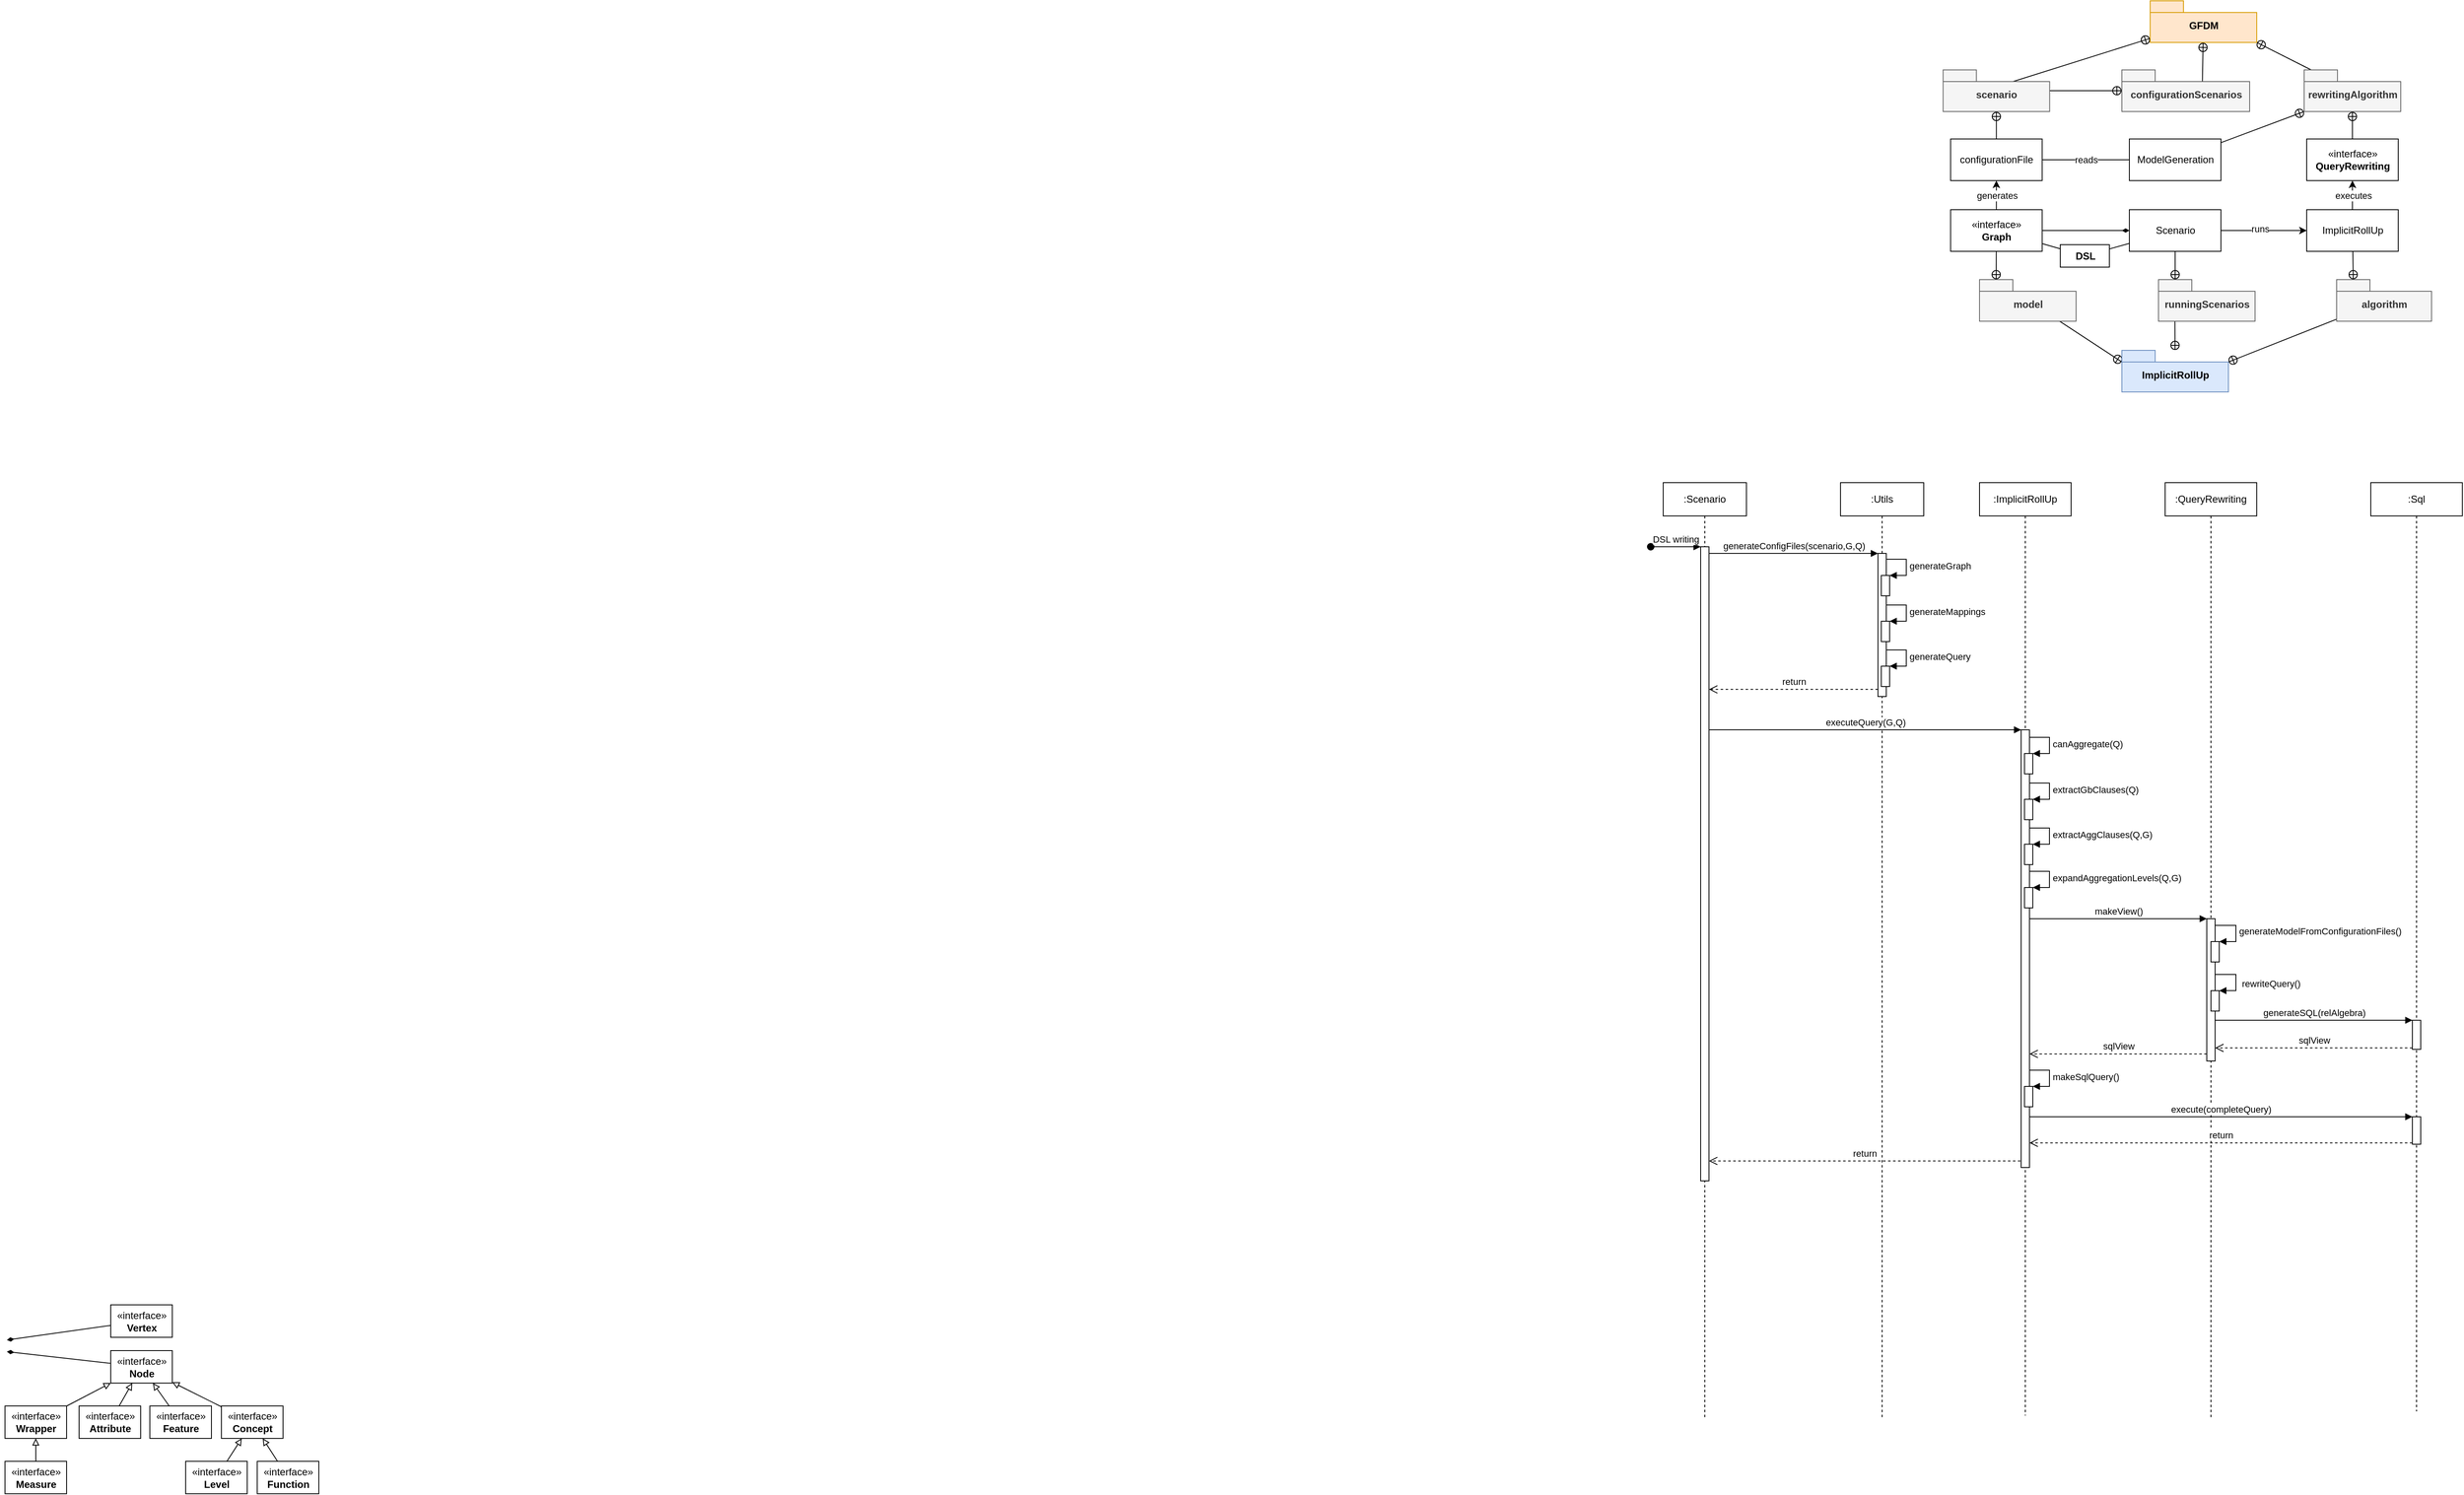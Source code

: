 <mxfile version="13.7.3" type="device"><diagram id="baUi0gjanKfdLmLa1Wta" name="Pagina-1"><mxGraphModel dx="-2018" dy="274" grid="0" gridSize="10" guides="1" tooltips="1" connect="1" arrows="1" fold="1" page="0" pageScale="1" pageWidth="827" pageHeight="1169" math="0" shadow="0"><root><mxCell id="0"/><mxCell id="1" parent="0"/><mxCell id="J_fPzxyS1GvLYUE1nrIu-2" value=":Scenario" style="shape=umlLifeline;perimeter=lifelinePerimeter;whiteSpace=wrap;html=1;container=1;collapsible=0;recursiveResize=0;outlineConnect=0;" parent="1" vertex="1"><mxGeometry x="4470" y="962" width="100" height="1124" as="geometry"/></mxCell><mxCell id="J_fPzxyS1GvLYUE1nrIu-3" value="" style="html=1;points=[];perimeter=orthogonalPerimeter;" parent="J_fPzxyS1GvLYUE1nrIu-2" vertex="1"><mxGeometry x="45" y="77" width="10" height="762" as="geometry"/></mxCell><mxCell id="J_fPzxyS1GvLYUE1nrIu-4" value="DSL writing" style="html=1;verticalAlign=bottom;startArrow=oval;endArrow=block;startSize=8;" parent="J_fPzxyS1GvLYUE1nrIu-2" target="J_fPzxyS1GvLYUE1nrIu-3" edge="1"><mxGeometry relative="1" as="geometry"><mxPoint x="-15" y="77" as="sourcePoint"/></mxGeometry></mxCell><mxCell id="J_fPzxyS1GvLYUE1nrIu-5" value=":Utils" style="shape=umlLifeline;perimeter=lifelinePerimeter;whiteSpace=wrap;html=1;container=1;collapsible=0;recursiveResize=0;outlineConnect=0;" parent="1" vertex="1"><mxGeometry x="4683" y="962" width="100" height="1126" as="geometry"/></mxCell><mxCell id="J_fPzxyS1GvLYUE1nrIu-10" value="" style="html=1;points=[];perimeter=orthogonalPerimeter;" parent="J_fPzxyS1GvLYUE1nrIu-5" vertex="1"><mxGeometry x="45" y="85" width="10" height="172" as="geometry"/></mxCell><mxCell id="J_fPzxyS1GvLYUE1nrIu-13" value="" style="html=1;points=[];perimeter=orthogonalPerimeter;" parent="J_fPzxyS1GvLYUE1nrIu-5" vertex="1"><mxGeometry x="49" y="111.5" width="10" height="24.5" as="geometry"/></mxCell><mxCell id="J_fPzxyS1GvLYUE1nrIu-14" value="generateGraph" style="edgeStyle=orthogonalEdgeStyle;html=1;align=left;spacingLeft=2;endArrow=block;rounded=0;entryX=1;entryY=0;" parent="J_fPzxyS1GvLYUE1nrIu-5" target="J_fPzxyS1GvLYUE1nrIu-13" edge="1"><mxGeometry relative="1" as="geometry"><mxPoint x="55" y="92" as="sourcePoint"/><Array as="points"><mxPoint x="79" y="92"/><mxPoint x="79" y="112"/></Array></mxGeometry></mxCell><mxCell id="J_fPzxyS1GvLYUE1nrIu-17" value="" style="html=1;points=[];perimeter=orthogonalPerimeter;" parent="J_fPzxyS1GvLYUE1nrIu-5" vertex="1"><mxGeometry x="49" y="166.5" width="10" height="24.5" as="geometry"/></mxCell><mxCell id="J_fPzxyS1GvLYUE1nrIu-18" value="generateMappings" style="edgeStyle=orthogonalEdgeStyle;html=1;align=left;spacingLeft=2;endArrow=block;rounded=0;entryX=1;entryY=0;" parent="J_fPzxyS1GvLYUE1nrIu-5" target="J_fPzxyS1GvLYUE1nrIu-17" edge="1"><mxGeometry relative="1" as="geometry"><mxPoint x="55" y="147" as="sourcePoint"/><Array as="points"><mxPoint x="79" y="147"/><mxPoint x="79" y="167"/></Array></mxGeometry></mxCell><mxCell id="J_fPzxyS1GvLYUE1nrIu-19" value="" style="html=1;points=[];perimeter=orthogonalPerimeter;" parent="J_fPzxyS1GvLYUE1nrIu-5" vertex="1"><mxGeometry x="49" y="220.5" width="10" height="24.5" as="geometry"/></mxCell><mxCell id="J_fPzxyS1GvLYUE1nrIu-20" value="generateQuery" style="edgeStyle=orthogonalEdgeStyle;html=1;align=left;spacingLeft=2;endArrow=block;rounded=0;entryX=1;entryY=0;" parent="J_fPzxyS1GvLYUE1nrIu-5" target="J_fPzxyS1GvLYUE1nrIu-19" edge="1"><mxGeometry relative="1" as="geometry"><mxPoint x="55" y="201" as="sourcePoint"/><Array as="points"><mxPoint x="79" y="201"/><mxPoint x="79" y="221"/></Array></mxGeometry></mxCell><mxCell id="J_fPzxyS1GvLYUE1nrIu-11" value="generateConfigFiles(scenario,G,Q)" style="html=1;verticalAlign=bottom;endArrow=block;entryX=0;entryY=0;" parent="1" source="J_fPzxyS1GvLYUE1nrIu-3" target="J_fPzxyS1GvLYUE1nrIu-10" edge="1"><mxGeometry relative="1" as="geometry"><mxPoint x="4570" y="1128" as="sourcePoint"/></mxGeometry></mxCell><mxCell id="J_fPzxyS1GvLYUE1nrIu-12" value="return" style="html=1;verticalAlign=bottom;endArrow=open;dashed=1;endSize=8;exitX=0;exitY=0.95;" parent="1" source="J_fPzxyS1GvLYUE1nrIu-10" target="J_fPzxyS1GvLYUE1nrIu-3" edge="1"><mxGeometry relative="1" as="geometry"><mxPoint x="4570" y="1204" as="targetPoint"/></mxGeometry></mxCell><mxCell id="J_fPzxyS1GvLYUE1nrIu-23" value="&lt;span&gt;:ImplicitRollUp&lt;/span&gt;" style="shape=umlLifeline;perimeter=lifelinePerimeter;whiteSpace=wrap;html=1;container=1;collapsible=0;recursiveResize=0;outlineConnect=0;" parent="1" vertex="1"><mxGeometry x="4850" y="962" width="110" height="1121" as="geometry"/></mxCell><mxCell id="J_fPzxyS1GvLYUE1nrIu-33" value="" style="html=1;points=[];perimeter=orthogonalPerimeter;" parent="J_fPzxyS1GvLYUE1nrIu-23" vertex="1"><mxGeometry x="50" y="297" width="10" height="526" as="geometry"/></mxCell><mxCell id="J_fPzxyS1GvLYUE1nrIu-49" value="" style="html=1;points=[];perimeter=orthogonalPerimeter;" parent="J_fPzxyS1GvLYUE1nrIu-23" vertex="1"><mxGeometry x="54" y="486.5" width="10" height="24.5" as="geometry"/></mxCell><mxCell id="J_fPzxyS1GvLYUE1nrIu-50" value="expandAggregationLevels(Q,G)" style="edgeStyle=orthogonalEdgeStyle;html=1;align=left;spacingLeft=2;endArrow=block;rounded=0;entryX=1;entryY=0;" parent="J_fPzxyS1GvLYUE1nrIu-23" target="J_fPzxyS1GvLYUE1nrIu-49" edge="1"><mxGeometry relative="1" as="geometry"><mxPoint x="60" y="467" as="sourcePoint"/><Array as="points"><mxPoint x="84" y="467"/><mxPoint x="84" y="487"/></Array></mxGeometry></mxCell><mxCell id="J_fPzxyS1GvLYUE1nrIu-63" value="" style="html=1;points=[];perimeter=orthogonalPerimeter;" parent="J_fPzxyS1GvLYUE1nrIu-23" vertex="1"><mxGeometry x="54" y="725.5" width="10" height="24.5" as="geometry"/></mxCell><mxCell id="J_fPzxyS1GvLYUE1nrIu-64" value="makeSqlQuery()" style="edgeStyle=orthogonalEdgeStyle;html=1;align=left;spacingLeft=2;endArrow=block;rounded=0;entryX=1;entryY=0;" parent="J_fPzxyS1GvLYUE1nrIu-23" target="J_fPzxyS1GvLYUE1nrIu-63" edge="1"><mxGeometry relative="1" as="geometry"><mxPoint x="60" y="706" as="sourcePoint"/><Array as="points"><mxPoint x="84" y="706"/><mxPoint x="84" y="726"/></Array></mxGeometry></mxCell><mxCell id="J_fPzxyS1GvLYUE1nrIu-34" value="executeQuery(G,Q)" style="html=1;verticalAlign=bottom;endArrow=block;entryX=0;entryY=0;" parent="1" source="J_fPzxyS1GvLYUE1nrIu-3" target="J_fPzxyS1GvLYUE1nrIu-33" edge="1"><mxGeometry relative="1" as="geometry"><mxPoint x="4830" y="1260" as="sourcePoint"/></mxGeometry></mxCell><mxCell id="J_fPzxyS1GvLYUE1nrIu-35" value="return" style="html=1;verticalAlign=bottom;endArrow=open;dashed=1;endSize=8;exitX=-0.086;exitY=0.985;exitDx=0;exitDy=0;exitPerimeter=0;" parent="1" source="J_fPzxyS1GvLYUE1nrIu-33" target="J_fPzxyS1GvLYUE1nrIu-3" edge="1"><mxGeometry relative="1" as="geometry"><mxPoint x="4830" y="1336" as="targetPoint"/></mxGeometry></mxCell><mxCell id="J_fPzxyS1GvLYUE1nrIu-36" value=":QueryRewriting" style="shape=umlLifeline;perimeter=lifelinePerimeter;whiteSpace=wrap;html=1;container=1;collapsible=0;recursiveResize=0;outlineConnect=0;" parent="1" vertex="1"><mxGeometry x="5073" y="962" width="110" height="1126" as="geometry"/></mxCell><mxCell id="J_fPzxyS1GvLYUE1nrIu-51" value="" style="html=1;points=[];perimeter=orthogonalPerimeter;" parent="J_fPzxyS1GvLYUE1nrIu-36" vertex="1"><mxGeometry x="50" y="524" width="10" height="171" as="geometry"/></mxCell><mxCell id="J_fPzxyS1GvLYUE1nrIu-54" value="" style="html=1;points=[];perimeter=orthogonalPerimeter;" parent="J_fPzxyS1GvLYUE1nrIu-36" vertex="1"><mxGeometry x="55" y="551.47" width="10" height="24.5" as="geometry"/></mxCell><mxCell id="J_fPzxyS1GvLYUE1nrIu-55" value="generateModelFromConfigurationFiles()" style="edgeStyle=orthogonalEdgeStyle;html=1;align=left;spacingLeft=2;endArrow=block;rounded=0;entryX=1;entryY=0;" parent="J_fPzxyS1GvLYUE1nrIu-36" target="J_fPzxyS1GvLYUE1nrIu-54" edge="1"><mxGeometry relative="1" as="geometry"><mxPoint x="60" y="532.034" as="sourcePoint"/><Array as="points"><mxPoint x="85" y="532"/><mxPoint x="85" y="551"/></Array></mxGeometry></mxCell><mxCell id="J_fPzxyS1GvLYUE1nrIu-56" value="" style="html=1;points=[];perimeter=orthogonalPerimeter;" parent="J_fPzxyS1GvLYUE1nrIu-36" vertex="1"><mxGeometry x="55" y="610.44" width="10" height="24.5" as="geometry"/></mxCell><mxCell id="J_fPzxyS1GvLYUE1nrIu-57" value="&lt;span style=&quot;color: rgba(0 , 0 , 0 , 0) ; font-family: monospace ; font-size: 0px&quot;&gt;%3CmxGraphModel%3E%3Croot%3E%3CmxCell%20id%3D%220%22%2F%3E%3CmxCell%20id%3D%221%22%20parent%3D%220%22%2F%3E%3CmxCell%20id%3D%222%22%20value%3D%22%22%20style%3D%22html%3D1%3Bpoints%3D%5B%5D%3Bperimeter%3DorthogonalPerimeter%3B%22%20vertex%3D%221%22%20parent%3D%221%22%3E%3CmxGeometry%20x%3D%225128%22%20y%3D%221559.47%22%20width%3D%2210%22%20height%3D%2224.5%22%20as%3D%22geometry%22%2F%3E%3C%2FmxCell%3E%3CmxCell%20id%3D%223%22%20value%3D%22generateModelFromConfigurationFiles()%22%20style%3D%22edgeStyle%3DorthogonalEdgeStyle%3Bhtml%3D1%3Balign%3Dleft%3BspacingLeft%3D2%3BendArrow%3Dblock%3Brounded%3D0%3BentryX%3D1%3BentryY%3D0%3B%22%20edge%3D%221%22%20target%3D%222%22%20parent%3D%221%22%3E%3CmxGeometry%20relative%3D%221%22%20as%3D%22geometry%22%3E%3CmxPoint%20x%3D%225133%22%20y%3D%221540.034%22%20as%3D%22sourcePoint%22%2F%3E%3CArray%20as%3D%22points%22%3E%3CmxPoint%20x%3D%225158%22%20y%3D%221540%22%2F%3E%3CmxPoint%20x%3D%225158%22%20y%3D%221559%22%2F%3E%3C%2FArray%3E%3C%2FmxGeometry%3E%3C%2FmxCell%3E%3C%2Froot%3E%3C%2FmxGraphModel%3E&lt;/span&gt;" style="edgeStyle=orthogonalEdgeStyle;html=1;align=left;spacingLeft=2;endArrow=block;rounded=0;entryX=1;entryY=0;" parent="J_fPzxyS1GvLYUE1nrIu-36" target="J_fPzxyS1GvLYUE1nrIu-56" edge="1"><mxGeometry relative="1" as="geometry"><mxPoint x="60" y="591.004" as="sourcePoint"/><Array as="points"><mxPoint x="85" y="590.97"/><mxPoint x="85" y="609.97"/></Array></mxGeometry></mxCell><mxCell id="J_fPzxyS1GvLYUE1nrIu-59" value="rewriteQuery()" style="edgeLabel;html=1;align=center;verticalAlign=middle;resizable=0;points=[];" parent="J_fPzxyS1GvLYUE1nrIu-57" vertex="1" connectable="0"><mxGeometry x="-0.241" y="-6" relative="1" as="geometry"><mxPoint x="42.43" y="4.97" as="offset"/></mxGeometry></mxCell><mxCell id="J_fPzxyS1GvLYUE1nrIu-38" value=":Sql" style="shape=umlLifeline;perimeter=lifelinePerimeter;whiteSpace=wrap;html=1;container=1;collapsible=0;recursiveResize=0;outlineConnect=0;" parent="1" vertex="1"><mxGeometry x="5320" y="962" width="110" height="1116" as="geometry"/></mxCell><mxCell id="J_fPzxyS1GvLYUE1nrIu-60" value="" style="html=1;points=[];perimeter=orthogonalPerimeter;" parent="J_fPzxyS1GvLYUE1nrIu-38" vertex="1"><mxGeometry x="50" y="646" width="10" height="35" as="geometry"/></mxCell><mxCell id="J_fPzxyS1GvLYUE1nrIu-65" value="" style="html=1;points=[];perimeter=orthogonalPerimeter;" parent="J_fPzxyS1GvLYUE1nrIu-38" vertex="1"><mxGeometry x="50" y="762" width="10" height="33" as="geometry"/></mxCell><mxCell id="J_fPzxyS1GvLYUE1nrIu-43" value="" style="html=1;points=[];perimeter=orthogonalPerimeter;" parent="1" vertex="1"><mxGeometry x="4904" y="1287.47" width="10" height="24.5" as="geometry"/></mxCell><mxCell id="J_fPzxyS1GvLYUE1nrIu-44" value="canAggregate(Q)" style="edgeStyle=orthogonalEdgeStyle;html=1;align=left;spacingLeft=2;endArrow=block;rounded=0;entryX=1;entryY=0;" parent="1" target="J_fPzxyS1GvLYUE1nrIu-43" edge="1"><mxGeometry relative="1" as="geometry"><mxPoint x="4910" y="1267.999" as="sourcePoint"/><Array as="points"><mxPoint x="4934" y="1267.97"/><mxPoint x="4934" y="1287.97"/></Array></mxGeometry></mxCell><mxCell id="J_fPzxyS1GvLYUE1nrIu-45" value="" style="html=1;points=[];perimeter=orthogonalPerimeter;" parent="1" vertex="1"><mxGeometry x="4904" y="1342.47" width="10" height="24.5" as="geometry"/></mxCell><mxCell id="J_fPzxyS1GvLYUE1nrIu-46" value="extractGbClauses(Q)" style="edgeStyle=orthogonalEdgeStyle;html=1;align=left;spacingLeft=2;endArrow=block;rounded=0;entryX=1;entryY=0;" parent="1" target="J_fPzxyS1GvLYUE1nrIu-45" edge="1"><mxGeometry relative="1" as="geometry"><mxPoint x="4910" y="1322.97" as="sourcePoint"/><Array as="points"><mxPoint x="4934" y="1322.97"/><mxPoint x="4934" y="1342.97"/></Array></mxGeometry></mxCell><mxCell id="J_fPzxyS1GvLYUE1nrIu-47" value="" style="html=1;points=[];perimeter=orthogonalPerimeter;" parent="1" vertex="1"><mxGeometry x="4904" y="1396.47" width="10" height="24.5" as="geometry"/></mxCell><mxCell id="J_fPzxyS1GvLYUE1nrIu-48" value="extractAggClauses(Q,G)" style="edgeStyle=orthogonalEdgeStyle;html=1;align=left;spacingLeft=2;endArrow=block;rounded=0;entryX=1;entryY=0;" parent="1" target="J_fPzxyS1GvLYUE1nrIu-47" edge="1"><mxGeometry relative="1" as="geometry"><mxPoint x="4910" y="1376.97" as="sourcePoint"/><Array as="points"><mxPoint x="4934" y="1376.97"/><mxPoint x="4934" y="1396.97"/></Array></mxGeometry></mxCell><mxCell id="J_fPzxyS1GvLYUE1nrIu-52" value="makeView()" style="html=1;verticalAlign=bottom;endArrow=block;entryX=0;entryY=0;" parent="1" target="J_fPzxyS1GvLYUE1nrIu-51" edge="1"><mxGeometry relative="1" as="geometry"><mxPoint x="4910" y="1486" as="sourcePoint"/></mxGeometry></mxCell><mxCell id="J_fPzxyS1GvLYUE1nrIu-53" value="sqlView" style="html=1;verticalAlign=bottom;endArrow=open;dashed=1;endSize=8;exitX=0;exitY=0.95;" parent="1" source="J_fPzxyS1GvLYUE1nrIu-51" target="J_fPzxyS1GvLYUE1nrIu-33" edge="1"><mxGeometry relative="1" as="geometry"><mxPoint x="4910" y="1679.8" as="targetPoint"/></mxGeometry></mxCell><mxCell id="J_fPzxyS1GvLYUE1nrIu-61" value="generateSQL(relAlgebra)" style="html=1;verticalAlign=bottom;endArrow=block;entryX=0;entryY=0;" parent="1" target="J_fPzxyS1GvLYUE1nrIu-60" edge="1"><mxGeometry relative="1" as="geometry"><mxPoint x="5133" y="1608" as="sourcePoint"/></mxGeometry></mxCell><mxCell id="J_fPzxyS1GvLYUE1nrIu-62" value="sqlView" style="html=1;verticalAlign=bottom;endArrow=open;dashed=1;endSize=8;exitX=0;exitY=0.95;" parent="1" source="J_fPzxyS1GvLYUE1nrIu-60" edge="1"><mxGeometry relative="1" as="geometry"><mxPoint x="5133" y="1641.25" as="targetPoint"/></mxGeometry></mxCell><mxCell id="J_fPzxyS1GvLYUE1nrIu-66" value="execute(completeQuery)" style="html=1;verticalAlign=bottom;endArrow=block;entryX=0;entryY=0;" parent="1" target="J_fPzxyS1GvLYUE1nrIu-65" edge="1"><mxGeometry relative="1" as="geometry"><mxPoint x="4910" y="1724" as="sourcePoint"/></mxGeometry></mxCell><mxCell id="J_fPzxyS1GvLYUE1nrIu-67" value="return" style="html=1;verticalAlign=bottom;endArrow=open;dashed=1;endSize=8;exitX=0;exitY=0.95;" parent="1" source="J_fPzxyS1GvLYUE1nrIu-65" edge="1"><mxGeometry relative="1" as="geometry"><mxPoint x="4910" y="1755.35" as="targetPoint"/></mxGeometry></mxCell><mxCell id="yojjCeK8DekwcE2QPVhF-46" style="edgeStyle=none;rounded=0;orthogonalLoop=1;jettySize=auto;html=1;endArrow=circlePlus;endFill=0;entryX=0;entryY=0;entryDx=128;entryDy=50;entryPerimeter=0;endSize=4;" parent="1" source="yojjCeK8DekwcE2QPVhF-1" target="yojjCeK8DekwcE2QPVhF-43" edge="1"><mxGeometry relative="1" as="geometry"/></mxCell><mxCell id="yojjCeK8DekwcE2QPVhF-1" value="rewritingAlgorithm" style="shape=folder;fontStyle=1;spacingTop=10;tabWidth=40;tabHeight=14;tabPosition=left;html=1;fillColor=#f5f5f5;strokeColor=#666666;fontColor=#333333;" parent="1" vertex="1"><mxGeometry x="5240" y="466" width="116" height="50" as="geometry"/></mxCell><mxCell id="yojjCeK8DekwcE2QPVhF-44" style="edgeStyle=none;rounded=0;orthogonalLoop=1;jettySize=auto;html=1;endArrow=circlePlus;endFill=0;exitX=0;exitY=0;exitDx=96.75;exitDy=14;exitPerimeter=0;endSize=4;" parent="1" source="yojjCeK8DekwcE2QPVhF-2" target="yojjCeK8DekwcE2QPVhF-43" edge="1"><mxGeometry relative="1" as="geometry"/></mxCell><mxCell id="yojjCeK8DekwcE2QPVhF-2" value="configurationScenarios" style="shape=folder;fontStyle=1;spacingTop=10;tabWidth=40;tabHeight=14;tabPosition=left;html=1;fillColor=#f5f5f5;strokeColor=#666666;fontColor=#333333;" parent="1" vertex="1"><mxGeometry x="5021" y="466" width="153.5" height="50" as="geometry"/></mxCell><mxCell id="yojjCeK8DekwcE2QPVhF-4" style="rounded=0;orthogonalLoop=1;jettySize=auto;html=1;endArrow=circlePlus;endFill=0;endSize=4;" parent="1" source="yojjCeK8DekwcE2QPVhF-3" target="yojjCeK8DekwcE2QPVhF-2" edge="1"><mxGeometry relative="1" as="geometry"/></mxCell><mxCell id="yojjCeK8DekwcE2QPVhF-45" style="edgeStyle=none;rounded=0;orthogonalLoop=1;jettySize=auto;html=1;endArrow=circlePlus;endFill=0;exitX=0;exitY=0;exitDx=84;exitDy=14;exitPerimeter=0;endSize=4;" parent="1" source="yojjCeK8DekwcE2QPVhF-3" target="yojjCeK8DekwcE2QPVhF-43" edge="1"><mxGeometry relative="1" as="geometry"/></mxCell><mxCell id="yojjCeK8DekwcE2QPVhF-3" value="scenario" style="shape=folder;fontStyle=1;spacingTop=10;tabWidth=40;tabHeight=14;tabPosition=left;html=1;fillColor=#f5f5f5;strokeColor=#666666;fontColor=#333333;" parent="1" vertex="1"><mxGeometry x="4806.25" y="466" width="128" height="50" as="geometry"/></mxCell><mxCell id="yojjCeK8DekwcE2QPVhF-8" style="edgeStyle=none;rounded=0;orthogonalLoop=1;jettySize=auto;html=1;endArrow=circlePlus;endFill=0;endSize=4;" parent="1" source="yojjCeK8DekwcE2QPVhF-7" target="yojjCeK8DekwcE2QPVhF-3" edge="1"><mxGeometry relative="1" as="geometry"/></mxCell><mxCell id="yojjCeK8DekwcE2QPVhF-7" value="configurationFile" style="html=1;" parent="1" vertex="1"><mxGeometry x="4815.25" y="549" width="110" height="50" as="geometry"/></mxCell><mxCell id="yojjCeK8DekwcE2QPVhF-61" style="edgeStyle=none;rounded=0;orthogonalLoop=1;jettySize=auto;html=1;endArrow=circlePlus;endFill=0;entryX=0;entryY=0;entryDx=0;entryDy=14;entryPerimeter=0;endSize=4;" parent="1" source="yojjCeK8DekwcE2QPVhF-91" target="yojjCeK8DekwcE2QPVhF-59" edge="1"><mxGeometry relative="1" as="geometry"><mxPoint x="4700.25" y="840.591" as="sourcePoint"/></mxGeometry></mxCell><mxCell id="yojjCeK8DekwcE2QPVhF-11" style="edgeStyle=none;rounded=0;orthogonalLoop=1;jettySize=auto;html=1;endArrow=circlePlus;endFill=0;entryX=0;entryY=0;entryDx=20;entryDy=0;entryPerimeter=0;endSize=4;" parent="1" source="yojjCeK8DekwcE2QPVhF-10" target="yojjCeK8DekwcE2QPVhF-91" edge="1"><mxGeometry relative="1" as="geometry"><mxPoint x="4711.25" y="800" as="targetPoint"/></mxGeometry></mxCell><mxCell id="yojjCeK8DekwcE2QPVhF-31" style="edgeStyle=none;rounded=0;orthogonalLoop=1;jettySize=auto;html=1;endArrow=classic;endFill=1;" parent="1" source="yojjCeK8DekwcE2QPVhF-10" target="yojjCeK8DekwcE2QPVhF-7" edge="1"><mxGeometry relative="1" as="geometry"/></mxCell><mxCell id="yojjCeK8DekwcE2QPVhF-64" value="generates" style="edgeLabel;html=1;align=center;verticalAlign=middle;resizable=0;points=[];" parent="yojjCeK8DekwcE2QPVhF-31" vertex="1" connectable="0"><mxGeometry x="0.088" relative="1" as="geometry"><mxPoint y="2" as="offset"/></mxGeometry></mxCell><mxCell id="yojjCeK8DekwcE2QPVhF-67" style="edgeStyle=none;rounded=0;orthogonalLoop=1;jettySize=auto;html=1;endArrow=diamondThin;endFill=1;" parent="1" source="yojjCeK8DekwcE2QPVhF-10" target="yojjCeK8DekwcE2QPVhF-54" edge="1"><mxGeometry relative="1" as="geometry"/></mxCell><mxCell id="yojjCeK8DekwcE2QPVhF-10" value="«interface»&lt;br&gt;&lt;b&gt;Graph&lt;/b&gt;" style="html=1;" parent="1" vertex="1"><mxGeometry x="4815.25" y="634" width="110" height="50" as="geometry"/></mxCell><mxCell id="yojjCeK8DekwcE2QPVhF-18" style="edgeStyle=none;rounded=0;orthogonalLoop=1;jettySize=auto;html=1;endArrow=none;endFill=0;" parent="1" source="yojjCeK8DekwcE2QPVhF-17" target="yojjCeK8DekwcE2QPVhF-10" edge="1"><mxGeometry relative="1" as="geometry"><mxPoint x="4940.25" y="695" as="sourcePoint"/></mxGeometry></mxCell><mxCell id="yojjCeK8DekwcE2QPVhF-17" value="&lt;b&gt;DSL&lt;/b&gt;" style="html=1;" parent="1" vertex="1"><mxGeometry x="4947" y="676" width="59" height="27" as="geometry"/></mxCell><mxCell id="yojjCeK8DekwcE2QPVhF-34" value="«interface»&lt;br&gt;&lt;b&gt;QueryRewriting&lt;/b&gt;" style="html=1;" parent="1" vertex="1"><mxGeometry x="5243" y="549" width="110" height="50" as="geometry"/></mxCell><mxCell id="yojjCeK8DekwcE2QPVhF-39" value="reads" style="edgeStyle=none;rounded=0;orthogonalLoop=1;jettySize=auto;html=1;endArrow=none;endFill=0;" parent="1" source="yojjCeK8DekwcE2QPVhF-36" target="yojjCeK8DekwcE2QPVhF-7" edge="1"><mxGeometry relative="1" as="geometry"/></mxCell><mxCell id="yojjCeK8DekwcE2QPVhF-36" value="ModelGeneration" style="html=1;" parent="1" vertex="1"><mxGeometry x="5030" y="549" width="110" height="50" as="geometry"/></mxCell><mxCell id="yojjCeK8DekwcE2QPVhF-37" style="edgeStyle=none;rounded=0;orthogonalLoop=1;jettySize=auto;html=1;endArrow=circlePlus;endFill=0;endSize=4;" parent="1" source="yojjCeK8DekwcE2QPVhF-34" target="yojjCeK8DekwcE2QPVhF-1" edge="1"><mxGeometry relative="1" as="geometry"><mxPoint x="4758.25" y="728.97" as="sourcePoint"/><mxPoint x="4680.5" y="728.97" as="targetPoint"/></mxGeometry></mxCell><mxCell id="yojjCeK8DekwcE2QPVhF-38" style="edgeStyle=none;rounded=0;orthogonalLoop=1;jettySize=auto;html=1;endArrow=circlePlus;endFill=0;endSize=4;entryX=0;entryY=0;entryDx=0;entryDy=50;entryPerimeter=0;" parent="1" source="yojjCeK8DekwcE2QPVhF-36" target="yojjCeK8DekwcE2QPVhF-1" edge="1"><mxGeometry relative="1" as="geometry"><mxPoint x="5224" y="684" as="sourcePoint"/><mxPoint x="5274" y="684" as="targetPoint"/></mxGeometry></mxCell><mxCell id="yojjCeK8DekwcE2QPVhF-63" style="edgeStyle=none;rounded=0;orthogonalLoop=1;jettySize=auto;html=1;endArrow=circlePlus;endFill=0;entryX=0;entryY=0;entryDx=128;entryDy=14;entryPerimeter=0;endSize=4;" parent="1" source="yojjCeK8DekwcE2QPVhF-41" target="yojjCeK8DekwcE2QPVhF-59" edge="1"><mxGeometry relative="1" as="geometry"/></mxCell><mxCell id="yojjCeK8DekwcE2QPVhF-41" value="algorithm" style="shape=folder;fontStyle=1;spacingTop=10;tabWidth=40;tabHeight=14;tabPosition=left;html=1;fillColor=#f5f5f5;strokeColor=#666666;fontColor=#333333;" parent="1" vertex="1"><mxGeometry x="5279" y="717.97" width="114" height="50" as="geometry"/></mxCell><mxCell id="yojjCeK8DekwcE2QPVhF-62" style="edgeStyle=none;rounded=0;orthogonalLoop=1;jettySize=auto;html=1;endArrow=circlePlus;endFill=0;exitX=0.17;exitY=0.967;exitDx=0;exitDy=0;exitPerimeter=0;endSize=4;" parent="1" source="yojjCeK8DekwcE2QPVhF-42" target="yojjCeK8DekwcE2QPVhF-59" edge="1"><mxGeometry relative="1" as="geometry"/></mxCell><mxCell id="yojjCeK8DekwcE2QPVhF-42" value="runningScenarios" style="shape=folder;fontStyle=1;spacingTop=10;tabWidth=40;tabHeight=14;tabPosition=left;html=1;fillColor=#f5f5f5;strokeColor=#666666;fontColor=#333333;" parent="1" vertex="1"><mxGeometry x="5065" y="717.97" width="116" height="50" as="geometry"/></mxCell><mxCell id="yojjCeK8DekwcE2QPVhF-43" value="GFDM" style="shape=folder;fontStyle=1;spacingTop=10;tabWidth=40;tabHeight=14;tabPosition=left;html=1;fillColor=#ffe6cc;strokeColor=#d79b00;" parent="1" vertex="1"><mxGeometry x="5055" y="383" width="128" height="50" as="geometry"/></mxCell><mxCell id="yojjCeK8DekwcE2QPVhF-48" style="edgeStyle=none;rounded=0;orthogonalLoop=1;jettySize=auto;html=1;endArrow=circlePlus;endFill=0;entryX=0;entryY=0;entryDx=20;entryDy=0;entryPerimeter=0;endSize=4;" parent="1" source="yojjCeK8DekwcE2QPVhF-47" target="yojjCeK8DekwcE2QPVhF-41" edge="1"><mxGeometry relative="1" as="geometry"/></mxCell><mxCell id="yojjCeK8DekwcE2QPVhF-53" style="edgeStyle=none;rounded=0;orthogonalLoop=1;jettySize=auto;html=1;endArrow=classic;endFill=1;startArrow=none;startFill=0;" parent="1" source="yojjCeK8DekwcE2QPVhF-47" target="yojjCeK8DekwcE2QPVhF-34" edge="1"><mxGeometry relative="1" as="geometry"/></mxCell><mxCell id="yojjCeK8DekwcE2QPVhF-65" value="executes" style="edgeLabel;html=1;align=center;verticalAlign=middle;resizable=0;points=[];" parent="yojjCeK8DekwcE2QPVhF-53" vertex="1" connectable="0"><mxGeometry x="-0.012" y="-1" relative="1" as="geometry"><mxPoint as="offset"/></mxGeometry></mxCell><mxCell id="yojjCeK8DekwcE2QPVhF-47" value="ImplicitRollUp" style="html=1;" parent="1" vertex="1"><mxGeometry x="5243" y="634" width="110" height="50" as="geometry"/></mxCell><mxCell id="yojjCeK8DekwcE2QPVhF-58" style="edgeStyle=none;rounded=0;orthogonalLoop=1;jettySize=auto;html=1;endArrow=classic;endFill=1;" parent="1" source="yojjCeK8DekwcE2QPVhF-54" target="yojjCeK8DekwcE2QPVhF-47" edge="1"><mxGeometry relative="1" as="geometry"/></mxCell><mxCell id="yojjCeK8DekwcE2QPVhF-66" value="runs" style="edgeLabel;html=1;align=center;verticalAlign=middle;resizable=0;points=[];" parent="yojjCeK8DekwcE2QPVhF-58" vertex="1" connectable="0"><mxGeometry x="-0.091" y="2" relative="1" as="geometry"><mxPoint as="offset"/></mxGeometry></mxCell><mxCell id="yojjCeK8DekwcE2QPVhF-54" value="Scenario" style="html=1;" parent="1" vertex="1"><mxGeometry x="5030" y="634" width="110" height="50" as="geometry"/></mxCell><mxCell id="yojjCeK8DekwcE2QPVhF-56" style="edgeStyle=none;rounded=0;orthogonalLoop=1;jettySize=auto;html=1;endArrow=circlePlus;endFill=0;entryX=0;entryY=0;entryDx=20;entryDy=0;entryPerimeter=0;endSize=4;" parent="1" source="yojjCeK8DekwcE2QPVhF-54" target="yojjCeK8DekwcE2QPVhF-42" edge="1"><mxGeometry relative="1" as="geometry"><mxPoint x="4895.25" y="1099" as="sourcePoint"/><mxPoint x="4895.25" y="1151" as="targetPoint"/></mxGeometry></mxCell><mxCell id="yojjCeK8DekwcE2QPVhF-59" value="ImplicitRollUp" style="shape=folder;fontStyle=1;spacingTop=10;tabWidth=40;tabHeight=14;tabPosition=left;html=1;fillColor=#dae8fc;strokeColor=#6c8ebf;" parent="1" vertex="1"><mxGeometry x="5021" y="803" width="128" height="50" as="geometry"/></mxCell><mxCell id="yojjCeK8DekwcE2QPVhF-71" value="" style="edgeStyle=none;rounded=0;orthogonalLoop=1;jettySize=auto;html=1;endArrow=diamondThin;endFill=1;" parent="1" source="yojjCeK8DekwcE2QPVhF-72" edge="1"><mxGeometry relative="1" as="geometry"><mxPoint x="2480.25" y="2006.194" as="targetPoint"/></mxGeometry></mxCell><mxCell id="yojjCeK8DekwcE2QPVhF-72" value="«interface»&lt;br&gt;&lt;b&gt;Node&lt;/b&gt;" style="html=1;" parent="1" vertex="1"><mxGeometry x="2605" y="2005" width="74" height="39" as="geometry"/></mxCell><mxCell id="yojjCeK8DekwcE2QPVhF-73" style="edgeStyle=none;rounded=0;orthogonalLoop=1;jettySize=auto;html=1;endArrow=diamondThin;endFill=1;" parent="1" source="yojjCeK8DekwcE2QPVhF-74" edge="1"><mxGeometry relative="1" as="geometry"><mxPoint x="2480.25" y="1992.238" as="targetPoint"/></mxGeometry></mxCell><mxCell id="yojjCeK8DekwcE2QPVhF-74" value="«interface»&lt;br&gt;&lt;b&gt;Vertex&lt;/b&gt;" style="html=1;" parent="1" vertex="1"><mxGeometry x="2605" y="1950" width="74" height="39" as="geometry"/></mxCell><mxCell id="yojjCeK8DekwcE2QPVhF-75" style="edgeStyle=none;rounded=0;orthogonalLoop=1;jettySize=auto;html=1;endArrow=block;endFill=0;" parent="1" source="yojjCeK8DekwcE2QPVhF-76" target="yojjCeK8DekwcE2QPVhF-72" edge="1"><mxGeometry relative="1" as="geometry"/></mxCell><mxCell id="yojjCeK8DekwcE2QPVhF-76" value="«interface»&lt;br&gt;&lt;b&gt;Concept&lt;/b&gt;" style="html=1;" parent="1" vertex="1"><mxGeometry x="2738" y="2071.5" width="74" height="39" as="geometry"/></mxCell><mxCell id="yojjCeK8DekwcE2QPVhF-77" style="edgeStyle=none;rounded=0;orthogonalLoop=1;jettySize=auto;html=1;endArrow=block;endFill=0;" parent="1" source="yojjCeK8DekwcE2QPVhF-78" target="yojjCeK8DekwcE2QPVhF-72" edge="1"><mxGeometry relative="1" as="geometry"/></mxCell><mxCell id="yojjCeK8DekwcE2QPVhF-78" value="«interface»&lt;br&gt;&lt;b&gt;Feature&lt;/b&gt;" style="html=1;" parent="1" vertex="1"><mxGeometry x="2652" y="2071.5" width="74" height="39" as="geometry"/></mxCell><mxCell id="yojjCeK8DekwcE2QPVhF-79" style="edgeStyle=none;rounded=0;orthogonalLoop=1;jettySize=auto;html=1;endArrow=block;endFill=0;" parent="1" source="yojjCeK8DekwcE2QPVhF-80" target="yojjCeK8DekwcE2QPVhF-72" edge="1"><mxGeometry relative="1" as="geometry"/></mxCell><mxCell id="yojjCeK8DekwcE2QPVhF-80" value="«interface»&lt;br&gt;&lt;b&gt;Attribute&lt;/b&gt;" style="html=1;" parent="1" vertex="1"><mxGeometry x="2567" y="2071.5" width="74" height="39" as="geometry"/></mxCell><mxCell id="yojjCeK8DekwcE2QPVhF-81" style="edgeStyle=none;rounded=0;orthogonalLoop=1;jettySize=auto;html=1;endArrow=block;endFill=0;" parent="1" source="yojjCeK8DekwcE2QPVhF-82" target="yojjCeK8DekwcE2QPVhF-72" edge="1"><mxGeometry relative="1" as="geometry"/></mxCell><mxCell id="yojjCeK8DekwcE2QPVhF-82" value="«interface»&lt;br&gt;&lt;b&gt;Wrapper&lt;/b&gt;" style="html=1;" parent="1" vertex="1"><mxGeometry x="2478" y="2071.5" width="74" height="39" as="geometry"/></mxCell><mxCell id="yojjCeK8DekwcE2QPVhF-83" style="edgeStyle=none;rounded=0;orthogonalLoop=1;jettySize=auto;html=1;exitX=1;exitY=0.5;exitDx=0;exitDy=0;endArrow=block;endFill=0;" parent="1" source="yojjCeK8DekwcE2QPVhF-82" target="yojjCeK8DekwcE2QPVhF-82" edge="1"><mxGeometry relative="1" as="geometry"/></mxCell><mxCell id="yojjCeK8DekwcE2QPVhF-84" style="edgeStyle=none;rounded=0;orthogonalLoop=1;jettySize=auto;html=1;endArrow=block;endFill=0;" parent="1" source="yojjCeK8DekwcE2QPVhF-85" target="yojjCeK8DekwcE2QPVhF-76" edge="1"><mxGeometry relative="1" as="geometry"/></mxCell><mxCell id="yojjCeK8DekwcE2QPVhF-85" value="«interface»&lt;br&gt;&lt;b&gt;Level&lt;/b&gt;" style="html=1;" parent="1" vertex="1"><mxGeometry x="2695" y="2138" width="74" height="39" as="geometry"/></mxCell><mxCell id="yojjCeK8DekwcE2QPVhF-86" value="«interface»&lt;br&gt;&lt;b&gt;Measure&lt;/b&gt;" style="html=1;" parent="1" vertex="1"><mxGeometry x="2478" y="2138" width="74" height="39" as="geometry"/></mxCell><mxCell id="yojjCeK8DekwcE2QPVhF-87" style="edgeStyle=none;rounded=0;orthogonalLoop=1;jettySize=auto;html=1;endArrow=block;endFill=0;" parent="1" source="yojjCeK8DekwcE2QPVhF-86" target="yojjCeK8DekwcE2QPVhF-82" edge="1"><mxGeometry relative="1" as="geometry"><mxPoint x="2785" y="2148" as="sourcePoint"/><mxPoint x="2785" y="2120.5" as="targetPoint"/></mxGeometry></mxCell><mxCell id="yojjCeK8DekwcE2QPVhF-88" value="«interface»&lt;br&gt;&lt;b&gt;Function&lt;/b&gt;" style="html=1;" parent="1" vertex="1"><mxGeometry x="2781" y="2138" width="74" height="39" as="geometry"/></mxCell><mxCell id="yojjCeK8DekwcE2QPVhF-89" style="edgeStyle=none;rounded=0;orthogonalLoop=1;jettySize=auto;html=1;endArrow=block;endFill=0;" parent="1" source="yojjCeK8DekwcE2QPVhF-88" target="yojjCeK8DekwcE2QPVhF-76" edge="1"><mxGeometry relative="1" as="geometry"><mxPoint x="2736.233" y="2148" as="sourcePoint"/><mxPoint x="2764.767" y="2120.5" as="targetPoint"/></mxGeometry></mxCell><mxCell id="yojjCeK8DekwcE2QPVhF-91" value="model" style="shape=folder;fontStyle=1;spacingTop=10;tabWidth=40;tabHeight=14;tabPosition=left;html=1;fillColor=#f5f5f5;strokeColor=#666666;fontColor=#333333;" parent="1" vertex="1"><mxGeometry x="4850" y="717.97" width="116" height="50" as="geometry"/></mxCell><mxCell id="ySGxkShfaAY8LMnMa80W-2" style="edgeStyle=none;rounded=0;orthogonalLoop=1;jettySize=auto;html=1;endArrow=none;endFill=0;" edge="1" parent="1" source="yojjCeK8DekwcE2QPVhF-54" target="yojjCeK8DekwcE2QPVhF-17"><mxGeometry relative="1" as="geometry"><mxPoint x="4967.25" y="705" as="sourcePoint"/><mxPoint x="4946.472" y="694" as="targetPoint"/></mxGeometry></mxCell></root></mxGraphModel></diagram></mxfile>